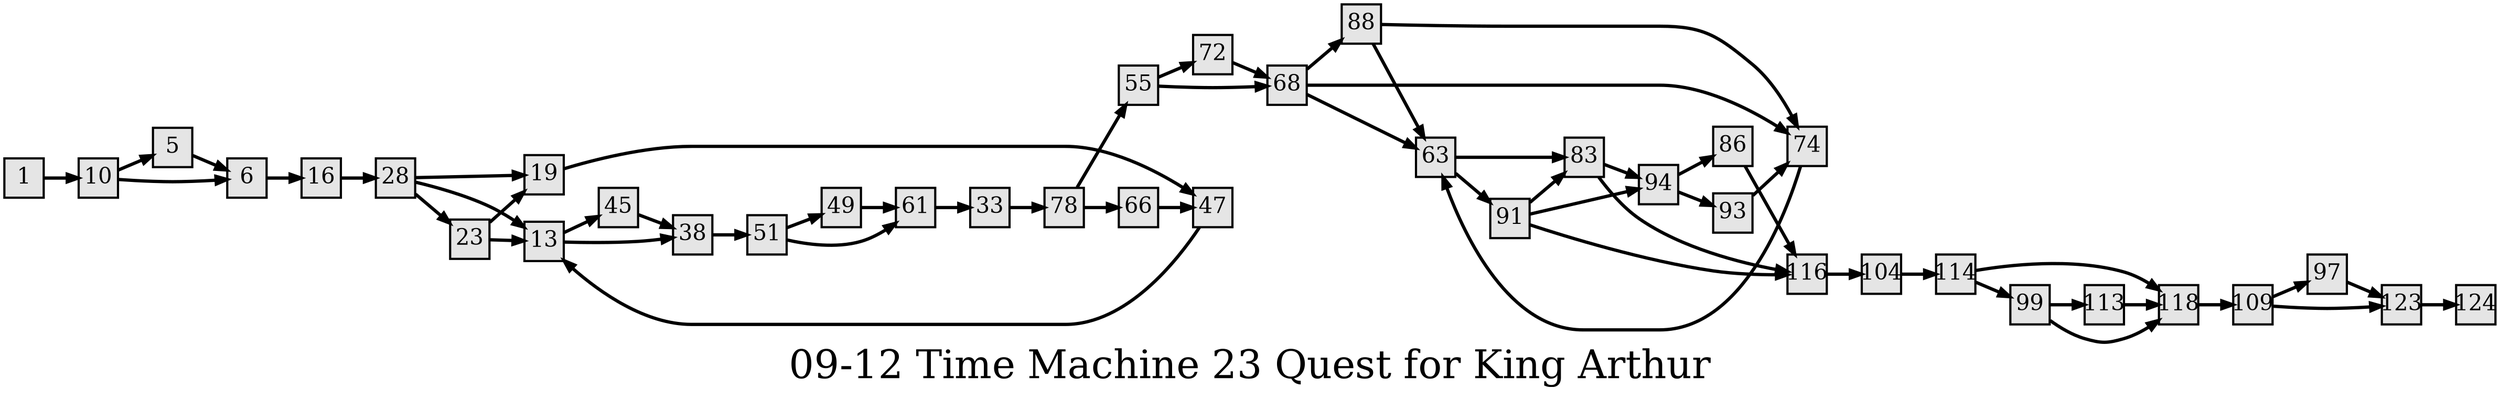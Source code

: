 digraph g{
  graph [ label="09-12 Time Machine 23 Quest for King Arthur" rankdir=LR, ordering=out, fontsize=36, nodesep="0.35", ranksep="0.45"];
  node  [shape=rect, penwidth=2, fontsize=20, style=filled, fillcolor=grey90, margin="0,0", labelfloat=true, regular=true, fixedsize=true];
  edge  [labelfloat=true, penwidth=3, fontsize=12];
  // ---;
  // group  : Katz;
  // id     :;
  // gbid   :;
  // series :;
  // title  :;
  // author :;
  // credit:;
  // - name : Juliet Way-Henthorne;
  // role : encoder;
  // date : 2017-08-25;
  // - name : Jeremy Douglass;
  // role : editor;
  // date : 2017-10-19;
  // render:;
  // - name   : small;
  // styles : gvStyles-small.txt;
  // engine : dot;
  // comment: >;
  
  // ---;
  
  // From | To | Label;
  
  1 -> 10;
  5 -> 6;
  6 -> 16;
  10 -> 5;
  10 -> 6;
  13 -> 45;
  13 -> 38;
  16 -> 28;
  19 -> 47;
  23 -> 19;
  23 -> 13;
  28 -> 13;
  28 -> 19;
  28 -> 23;
  33 -> 78;
  38 -> 51;
  45 -> 38;
  47 -> 13;
  49 -> 61;
  51 -> 49;
  51 -> 61;
  55 -> 72;
  55 -> 68;
  61 -> 33;
  63 -> 83;
  63 -> 91;
  66 -> 47;
  68 -> 88;
  68 -> 74;
  68 -> 63;
  72 -> 68;
  74 -> 63;
  78 -> 55;
  78 -> 66;
  83 -> 94;
  83 -> 116;
  86 -> 116;
  88 -> 74;
  88 -> 63;
  91 -> 83;
  91 -> 94;
  91 -> 116;
  93 -> 74;
  94 -> 86;
  94 -> 93;
  97 -> 123;
  99 -> 113;
  99 -> 118;
  104 -> 114;
  109 -> 97;
  109 -> 123;
  113 -> 118;
  114 -> 118;
  114 -> 99;
  116 -> 104;
  118 -> 109;
  123 -> 124;
}

